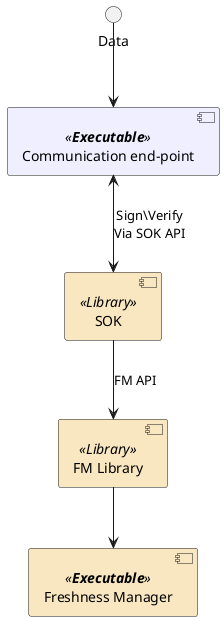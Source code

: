 @startuml

[SOK] <<Library>> as sok #STRATEGY
[Freshness Manager] <<**Executable**>> as fm #STRATEGY
[FM Library] <<Library>> as fmlib #STRATEGY
[Communication end-point] <<**Executable**>> as ce #MOTIVATION
interface "Data" as data

data --> ce
ce <--> sok: "Sign\Verify\nVia SOK API"
sok --> fmlib: "FM API"
fmlib --> fm

@enduml
